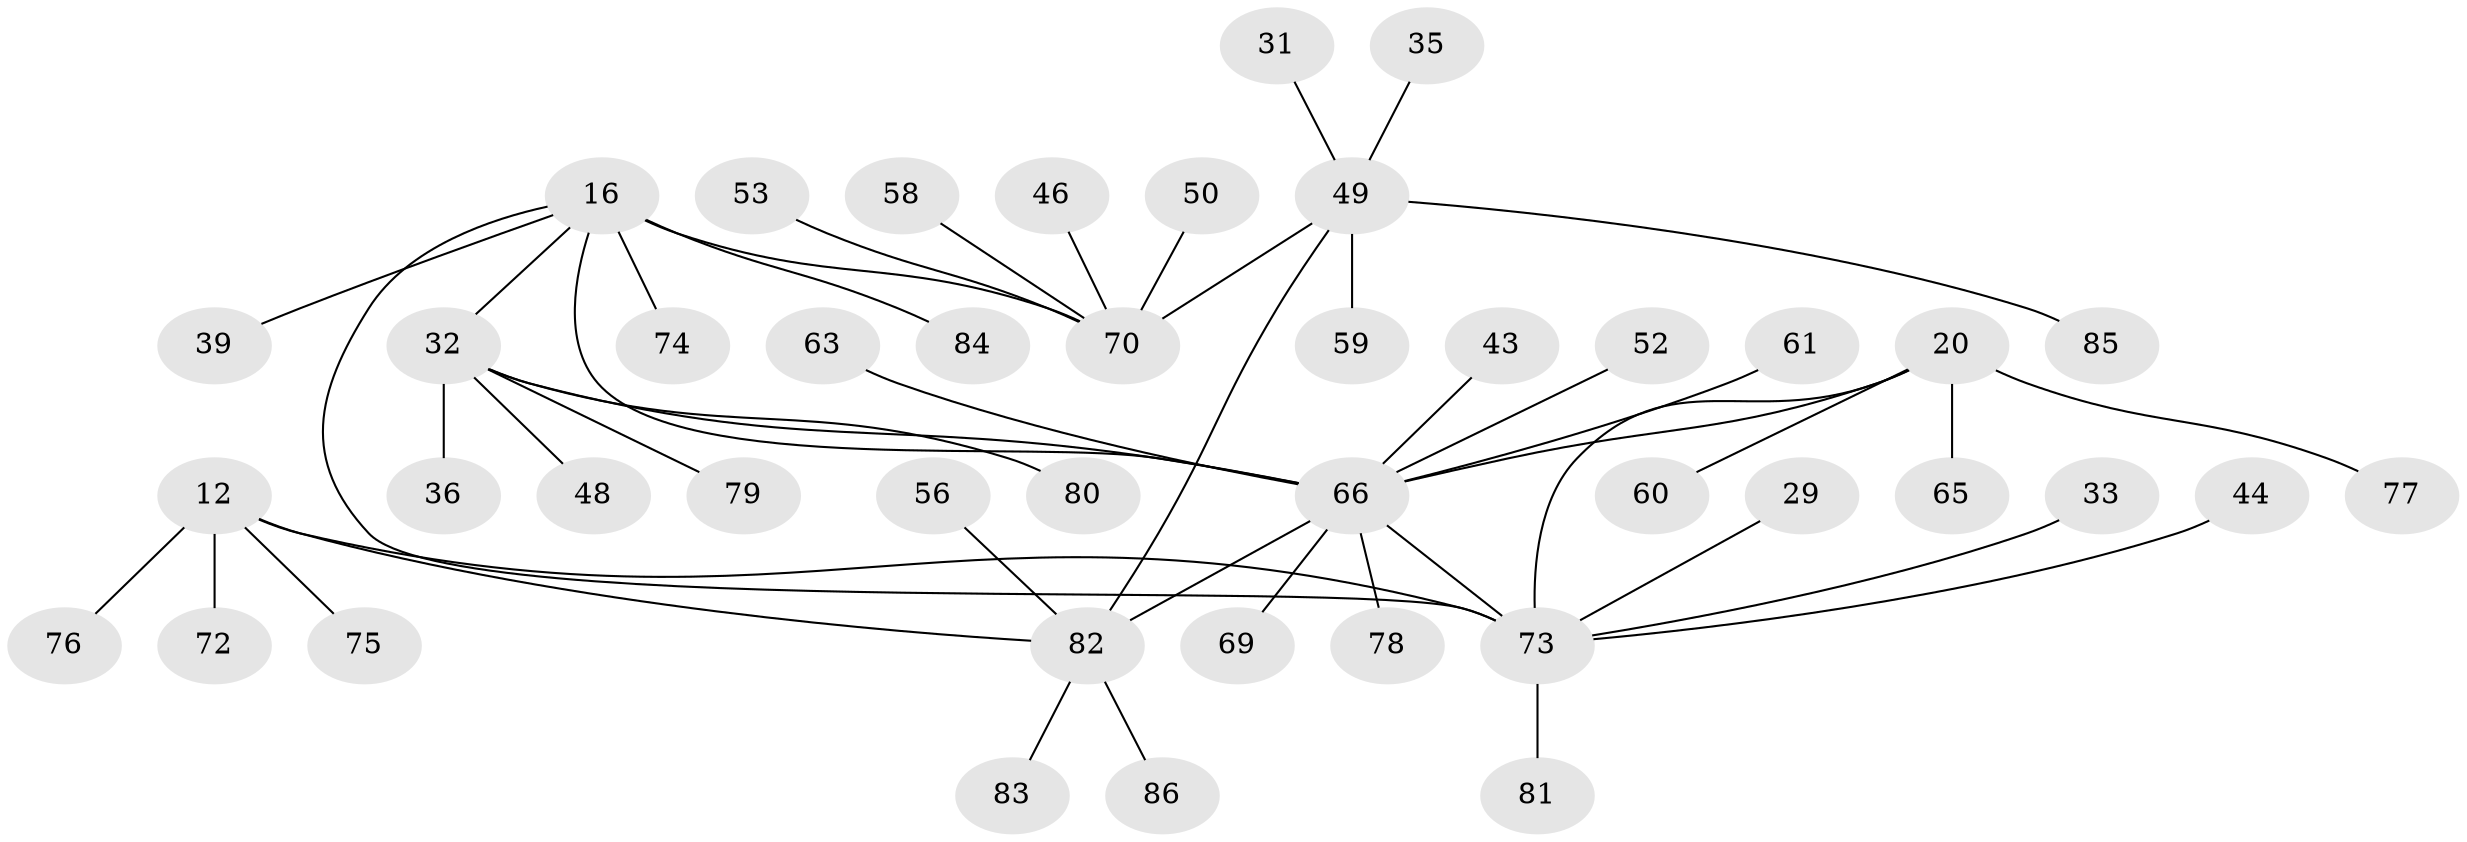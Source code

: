 // original degree distribution, {7: 0.09302325581395349, 8: 0.023255813953488372, 6: 0.05813953488372093, 5: 0.03488372093023256, 9: 0.011627906976744186, 3: 0.05813953488372093, 4: 0.011627906976744186, 1: 0.5930232558139535, 2: 0.11627906976744186}
// Generated by graph-tools (version 1.1) at 2025/54/03/09/25 04:54:46]
// undirected, 43 vertices, 47 edges
graph export_dot {
graph [start="1"]
  node [color=gray90,style=filled];
  12 [super="+9"];
  16 [super="+13"];
  20 [super="+19"];
  29;
  31;
  32 [super="+7+22"];
  33 [super="+27"];
  35;
  36;
  39;
  43;
  44 [super="+41"];
  46;
  48;
  49 [super="+4"];
  50;
  52;
  53 [super="+26+45"];
  56;
  58;
  59;
  60;
  61 [super="+30"];
  63 [super="+38"];
  65;
  66 [super="+8+64"];
  69;
  70 [super="+14+15"];
  72;
  73 [super="+71+11"];
  74;
  75 [super="+40+68"];
  76 [super="+47"];
  77;
  78;
  79;
  80;
  81;
  82 [super="+51+55"];
  83;
  84;
  85 [super="+67"];
  86;
  12 -- 72;
  12 -- 75;
  12 -- 76;
  12 -- 73 [weight=4];
  12 -- 82;
  16 -- 74;
  16 -- 84;
  16 -- 39;
  16 -- 73;
  16 -- 70 [weight=4];
  16 -- 32;
  16 -- 66;
  20 -- 65;
  20 -- 77;
  20 -- 60;
  20 -- 73 [weight=2];
  20 -- 66 [weight=4];
  29 -- 73;
  31 -- 49;
  32 -- 36;
  32 -- 79;
  32 -- 80;
  32 -- 48;
  32 -- 66 [weight=5];
  33 -- 73;
  35 -- 49;
  43 -- 66;
  44 -- 73;
  46 -- 70;
  49 -- 82 [weight=4];
  49 -- 85;
  49 -- 70;
  49 -- 59;
  50 -- 70;
  52 -- 66;
  53 -- 70;
  56 -- 82;
  58 -- 70;
  61 -- 66;
  63 -- 66;
  66 -- 73;
  66 -- 78;
  66 -- 82 [weight=2];
  66 -- 69;
  73 -- 81;
  82 -- 83;
  82 -- 86;
}
